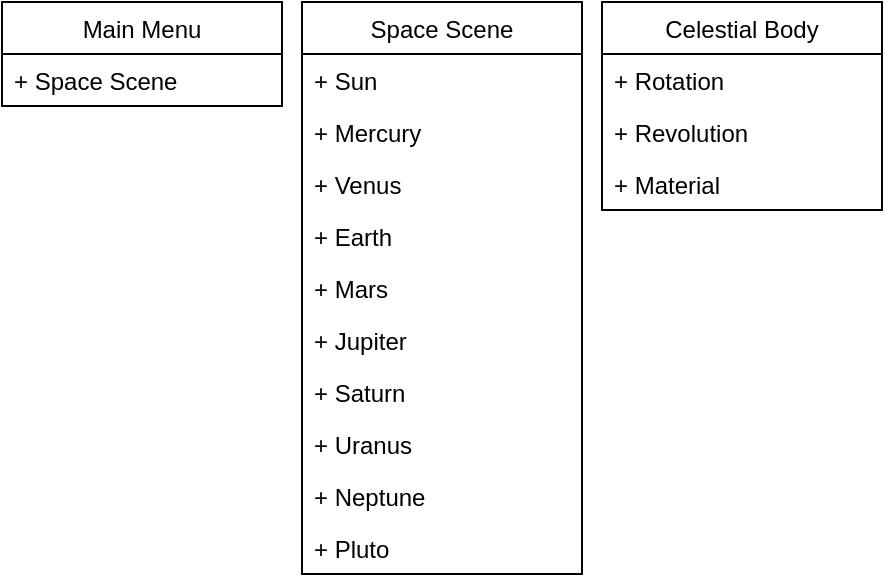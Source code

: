 <mxfile version="13.10.0" type="device"><diagram name="Page-1" id="e7e014a7-5840-1c2e-5031-d8a46d1fe8dd"><mxGraphModel dx="2062" dy="1105" grid="1" gridSize="10" guides="1" tooltips="1" connect="1" arrows="1" fold="1" page="1" pageScale="1" pageWidth="1169" pageHeight="826" background="#ffffff" math="0" shadow="0"><root><mxCell id="0"/><mxCell id="1" parent="0"/><mxCell id="1k3cFO5Ns4bwhNkdRUHz-41" value="Main Menu" style="swimlane;fontStyle=0;childLayout=stackLayout;horizontal=1;startSize=26;fillColor=none;horizontalStack=0;resizeParent=1;resizeParentMax=0;resizeLast=0;collapsible=1;marginBottom=0;" vertex="1" parent="1"><mxGeometry x="130" y="200" width="140" height="52" as="geometry"/></mxCell><mxCell id="1k3cFO5Ns4bwhNkdRUHz-42" value="+ Space Scene" style="text;strokeColor=none;fillColor=none;align=left;verticalAlign=top;spacingLeft=4;spacingRight=4;overflow=hidden;rotatable=0;points=[[0,0.5],[1,0.5]];portConstraint=eastwest;" vertex="1" parent="1k3cFO5Ns4bwhNkdRUHz-41"><mxGeometry y="26" width="140" height="26" as="geometry"/></mxCell><mxCell id="1k3cFO5Ns4bwhNkdRUHz-45" value="Space Scene" style="swimlane;fontStyle=0;childLayout=stackLayout;horizontal=1;startSize=26;fillColor=none;horizontalStack=0;resizeParent=1;resizeParentMax=0;resizeLast=0;collapsible=1;marginBottom=0;" vertex="1" parent="1"><mxGeometry x="280" y="200" width="140" height="286" as="geometry"/></mxCell><mxCell id="1k3cFO5Ns4bwhNkdRUHz-46" value="+ Sun" style="text;strokeColor=none;fillColor=none;align=left;verticalAlign=top;spacingLeft=4;spacingRight=4;overflow=hidden;rotatable=0;points=[[0,0.5],[1,0.5]];portConstraint=eastwest;" vertex="1" parent="1k3cFO5Ns4bwhNkdRUHz-45"><mxGeometry y="26" width="140" height="26" as="geometry"/></mxCell><mxCell id="1k3cFO5Ns4bwhNkdRUHz-47" value="+ Mercury" style="text;strokeColor=none;fillColor=none;align=left;verticalAlign=top;spacingLeft=4;spacingRight=4;overflow=hidden;rotatable=0;points=[[0,0.5],[1,0.5]];portConstraint=eastwest;" vertex="1" parent="1k3cFO5Ns4bwhNkdRUHz-45"><mxGeometry y="52" width="140" height="26" as="geometry"/></mxCell><mxCell id="1k3cFO5Ns4bwhNkdRUHz-48" value="+ Venus" style="text;strokeColor=none;fillColor=none;align=left;verticalAlign=top;spacingLeft=4;spacingRight=4;overflow=hidden;rotatable=0;points=[[0,0.5],[1,0.5]];portConstraint=eastwest;" vertex="1" parent="1k3cFO5Ns4bwhNkdRUHz-45"><mxGeometry y="78" width="140" height="26" as="geometry"/></mxCell><mxCell id="1k3cFO5Ns4bwhNkdRUHz-50" value="+ Earth" style="text;strokeColor=none;fillColor=none;align=left;verticalAlign=top;spacingLeft=4;spacingRight=4;overflow=hidden;rotatable=0;points=[[0,0.5],[1,0.5]];portConstraint=eastwest;" vertex="1" parent="1k3cFO5Ns4bwhNkdRUHz-45"><mxGeometry y="104" width="140" height="26" as="geometry"/></mxCell><mxCell id="1k3cFO5Ns4bwhNkdRUHz-51" value="+ Mars" style="text;strokeColor=none;fillColor=none;align=left;verticalAlign=top;spacingLeft=4;spacingRight=4;overflow=hidden;rotatable=0;points=[[0,0.5],[1,0.5]];portConstraint=eastwest;" vertex="1" parent="1k3cFO5Ns4bwhNkdRUHz-45"><mxGeometry y="130" width="140" height="26" as="geometry"/></mxCell><mxCell id="1k3cFO5Ns4bwhNkdRUHz-52" value="+ Jupiter" style="text;strokeColor=none;fillColor=none;align=left;verticalAlign=top;spacingLeft=4;spacingRight=4;overflow=hidden;rotatable=0;points=[[0,0.5],[1,0.5]];portConstraint=eastwest;" vertex="1" parent="1k3cFO5Ns4bwhNkdRUHz-45"><mxGeometry y="156" width="140" height="26" as="geometry"/></mxCell><mxCell id="1k3cFO5Ns4bwhNkdRUHz-54" value="+ Saturn" style="text;strokeColor=none;fillColor=none;align=left;verticalAlign=top;spacingLeft=4;spacingRight=4;overflow=hidden;rotatable=0;points=[[0,0.5],[1,0.5]];portConstraint=eastwest;" vertex="1" parent="1k3cFO5Ns4bwhNkdRUHz-45"><mxGeometry y="182" width="140" height="26" as="geometry"/></mxCell><mxCell id="1k3cFO5Ns4bwhNkdRUHz-55" value="+ Uranus" style="text;strokeColor=none;fillColor=none;align=left;verticalAlign=top;spacingLeft=4;spacingRight=4;overflow=hidden;rotatable=0;points=[[0,0.5],[1,0.5]];portConstraint=eastwest;" vertex="1" parent="1k3cFO5Ns4bwhNkdRUHz-45"><mxGeometry y="208" width="140" height="26" as="geometry"/></mxCell><mxCell id="1k3cFO5Ns4bwhNkdRUHz-53" value="+ Neptune" style="text;strokeColor=none;fillColor=none;align=left;verticalAlign=top;spacingLeft=4;spacingRight=4;overflow=hidden;rotatable=0;points=[[0,0.5],[1,0.5]];portConstraint=eastwest;" vertex="1" parent="1k3cFO5Ns4bwhNkdRUHz-45"><mxGeometry y="234" width="140" height="26" as="geometry"/></mxCell><mxCell id="1k3cFO5Ns4bwhNkdRUHz-57" value="+ Pluto" style="text;strokeColor=none;fillColor=none;align=left;verticalAlign=top;spacingLeft=4;spacingRight=4;overflow=hidden;rotatable=0;points=[[0,0.5],[1,0.5]];portConstraint=eastwest;" vertex="1" parent="1k3cFO5Ns4bwhNkdRUHz-45"><mxGeometry y="260" width="140" height="26" as="geometry"/></mxCell><mxCell id="1k3cFO5Ns4bwhNkdRUHz-58" value="Celestial Body" style="swimlane;fontStyle=0;childLayout=stackLayout;horizontal=1;startSize=26;fillColor=none;horizontalStack=0;resizeParent=1;resizeParentMax=0;resizeLast=0;collapsible=1;marginBottom=0;" vertex="1" parent="1"><mxGeometry x="430" y="200" width="140" height="104" as="geometry"/></mxCell><mxCell id="1k3cFO5Ns4bwhNkdRUHz-59" value="+ Rotation" style="text;strokeColor=none;fillColor=none;align=left;verticalAlign=top;spacingLeft=4;spacingRight=4;overflow=hidden;rotatable=0;points=[[0,0.5],[1,0.5]];portConstraint=eastwest;" vertex="1" parent="1k3cFO5Ns4bwhNkdRUHz-58"><mxGeometry y="26" width="140" height="26" as="geometry"/></mxCell><mxCell id="1k3cFO5Ns4bwhNkdRUHz-60" value="+ Revolution" style="text;strokeColor=none;fillColor=none;align=left;verticalAlign=top;spacingLeft=4;spacingRight=4;overflow=hidden;rotatable=0;points=[[0,0.5],[1,0.5]];portConstraint=eastwest;" vertex="1" parent="1k3cFO5Ns4bwhNkdRUHz-58"><mxGeometry y="52" width="140" height="26" as="geometry"/></mxCell><mxCell id="1k3cFO5Ns4bwhNkdRUHz-61" value="+ Material" style="text;strokeColor=none;fillColor=none;align=left;verticalAlign=top;spacingLeft=4;spacingRight=4;overflow=hidden;rotatable=0;points=[[0,0.5],[1,0.5]];portConstraint=eastwest;" vertex="1" parent="1k3cFO5Ns4bwhNkdRUHz-58"><mxGeometry y="78" width="140" height="26" as="geometry"/></mxCell></root></mxGraphModel></diagram></mxfile>